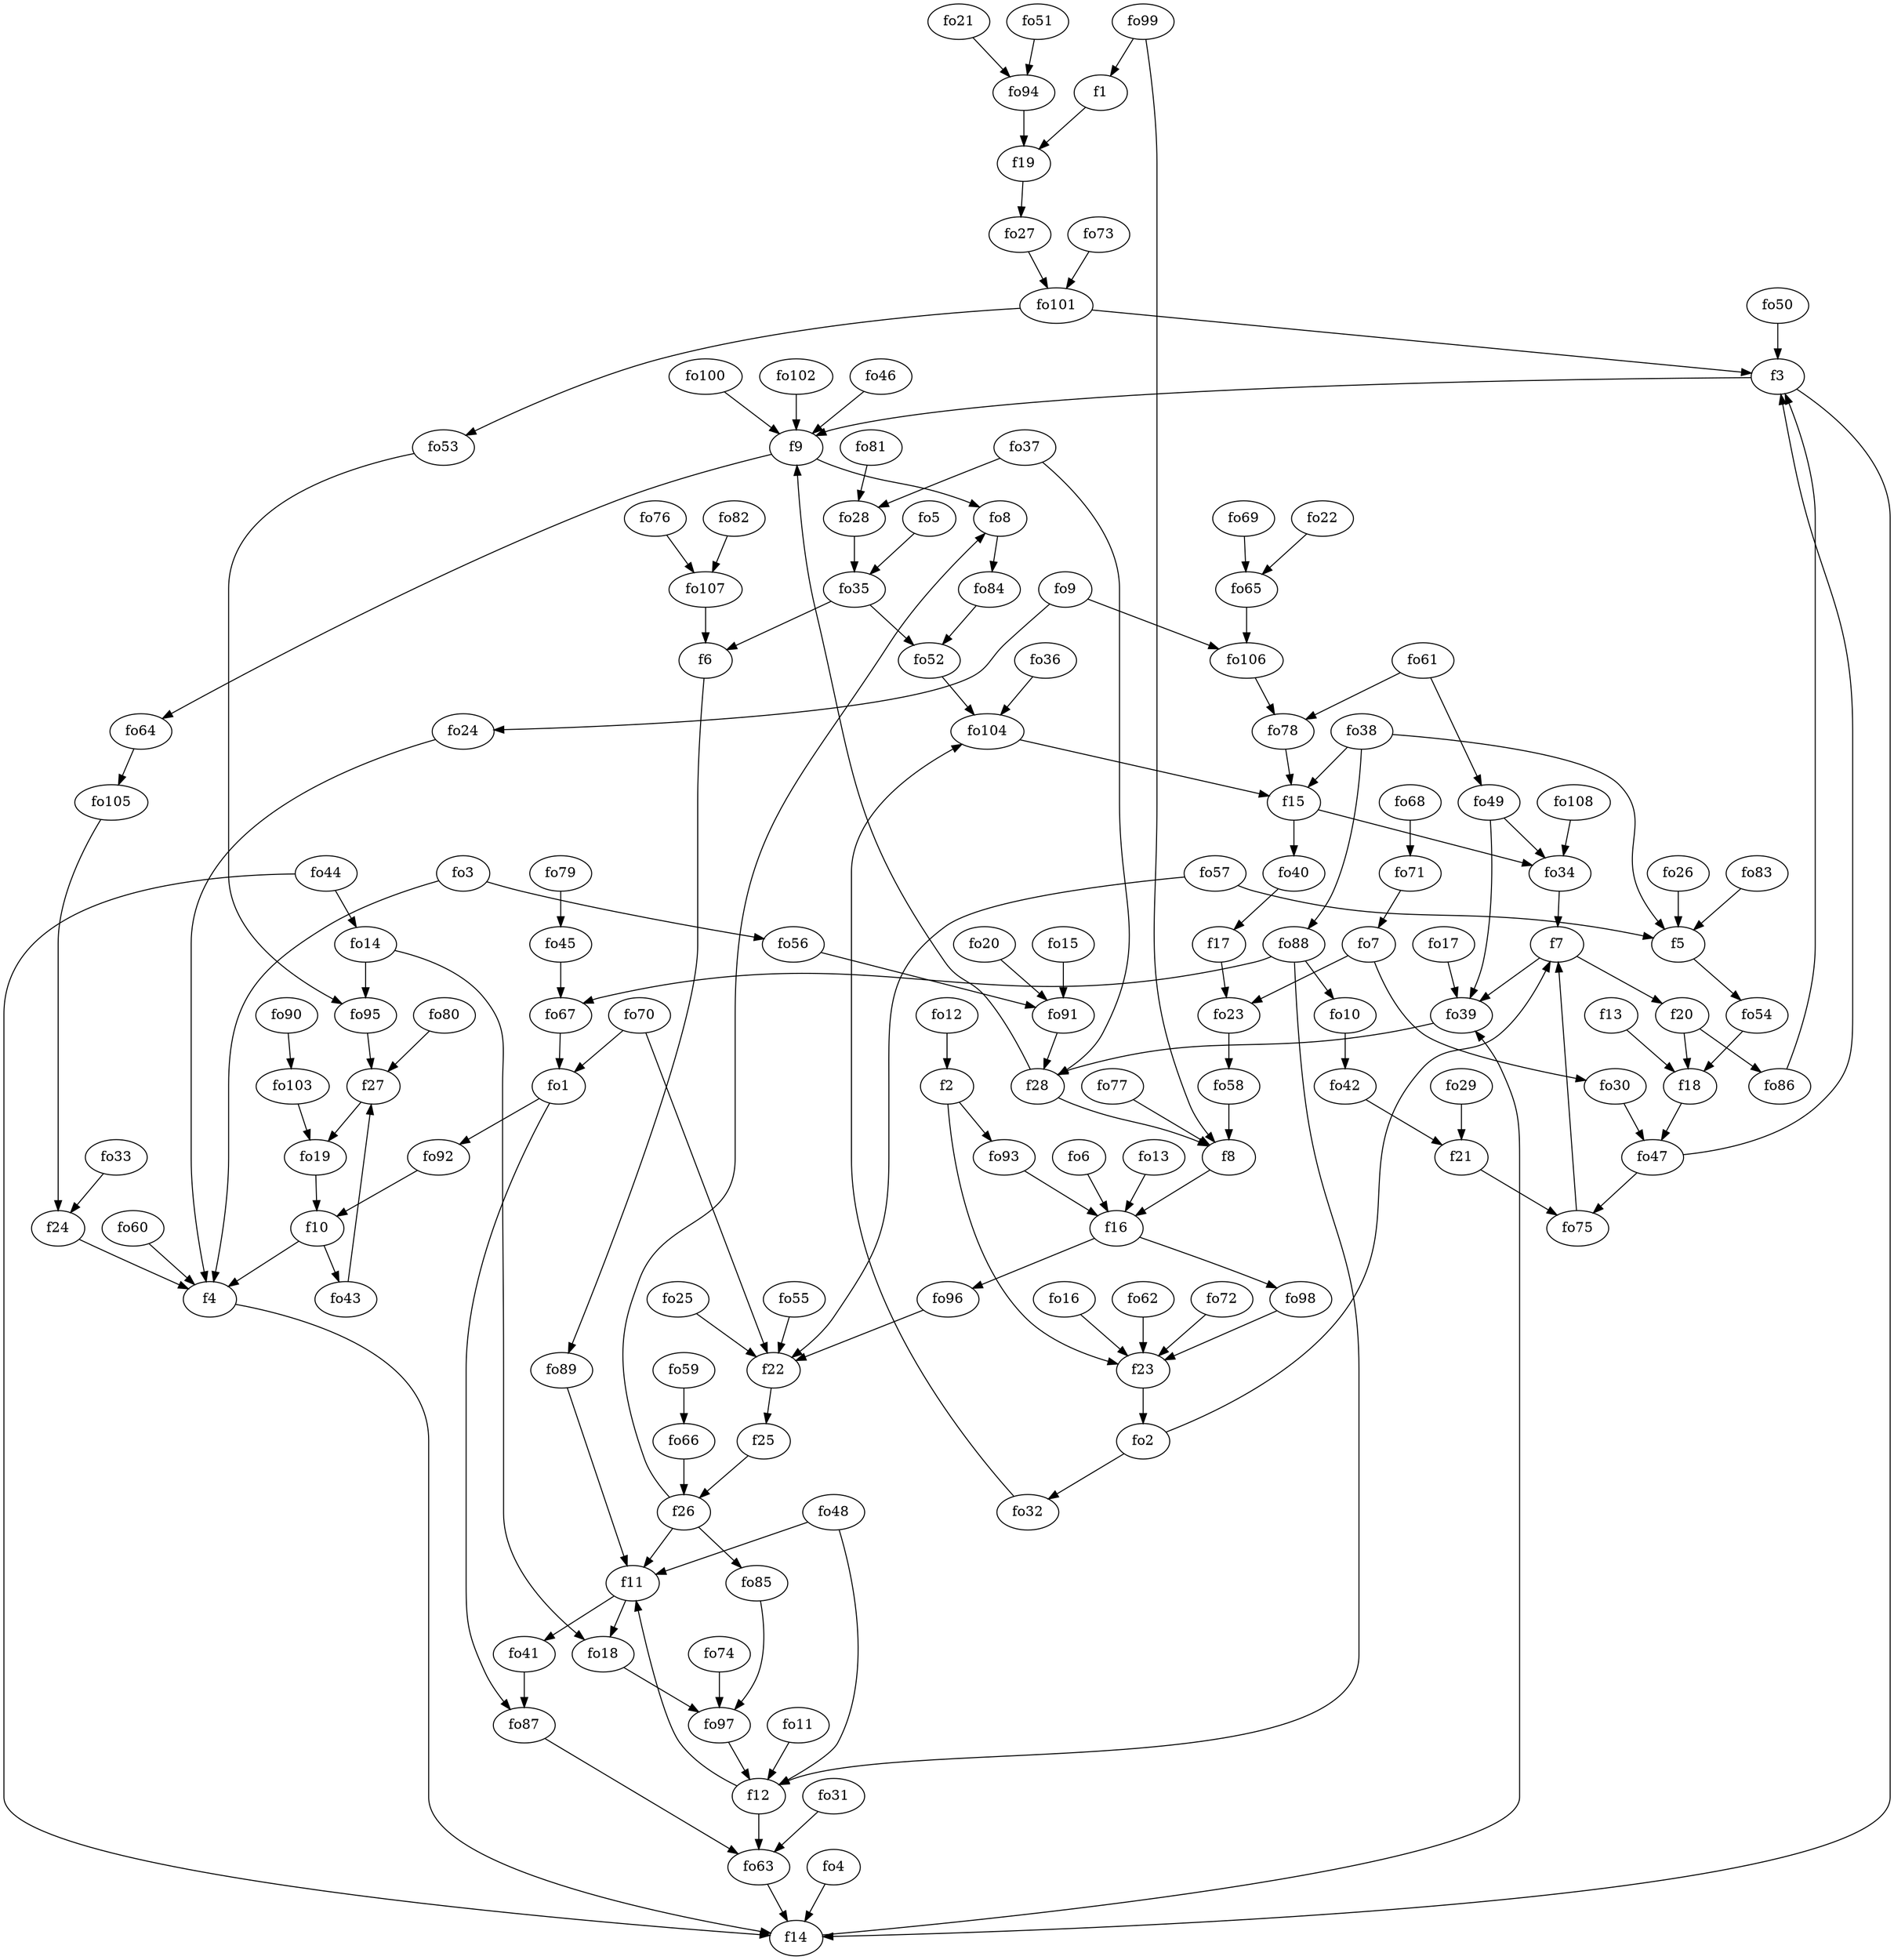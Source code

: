 strict digraph  {
f1;
f2;
f3;
f4;
f5;
f6;
f7;
f8;
f9;
f10;
f11;
f12;
f13;
f14;
f15;
f16;
f17;
f18;
f19;
f20;
f21;
f22;
f23;
f24;
f25;
f26;
f27;
f28;
fo1;
fo2;
fo3;
fo4;
fo5;
fo6;
fo7;
fo8;
fo9;
fo10;
fo11;
fo12;
fo13;
fo14;
fo15;
fo16;
fo17;
fo18;
fo19;
fo20;
fo21;
fo22;
fo23;
fo24;
fo25;
fo26;
fo27;
fo28;
fo29;
fo30;
fo31;
fo32;
fo33;
fo34;
fo35;
fo36;
fo37;
fo38;
fo39;
fo40;
fo41;
fo42;
fo43;
fo44;
fo45;
fo46;
fo47;
fo48;
fo49;
fo50;
fo51;
fo52;
fo53;
fo54;
fo55;
fo56;
fo57;
fo58;
fo59;
fo60;
fo61;
fo62;
fo63;
fo64;
fo65;
fo66;
fo67;
fo68;
fo69;
fo70;
fo71;
fo72;
fo73;
fo74;
fo75;
fo76;
fo77;
fo78;
fo79;
fo80;
fo81;
fo82;
fo83;
fo84;
fo85;
fo86;
fo87;
fo88;
fo89;
fo90;
fo91;
fo92;
fo93;
fo94;
fo95;
fo96;
fo97;
fo98;
fo99;
fo100;
fo101;
fo102;
fo103;
fo104;
fo105;
fo106;
fo107;
fo108;
f1 -> f19  [weight=2];
f2 -> fo93  [weight=2];
f2 -> f23  [weight=2];
f3 -> f9  [weight=2];
f3 -> f14  [weight=2];
f4 -> f14  [weight=2];
f5 -> fo54  [weight=2];
f6 -> fo89  [weight=2];
f7 -> fo39  [weight=2];
f7 -> f20  [weight=2];
f8 -> f16  [weight=2];
f9 -> fo8  [weight=2];
f9 -> fo64  [weight=2];
f10 -> fo43  [weight=2];
f10 -> f4  [weight=2];
f11 -> fo41  [weight=2];
f11 -> fo18  [weight=2];
f12 -> fo63  [weight=2];
f12 -> f11  [weight=2];
f13 -> f18  [weight=2];
f14 -> fo39  [weight=2];
f15 -> fo40  [weight=2];
f15 -> fo34  [weight=2];
f16 -> fo98  [weight=2];
f16 -> fo96  [weight=2];
f17 -> fo23  [weight=2];
f18 -> fo47  [weight=2];
f19 -> fo27  [weight=2];
f20 -> f18  [weight=2];
f20 -> fo86  [weight=2];
f21 -> fo75  [weight=2];
f22 -> f25  [weight=2];
f23 -> fo2  [weight=2];
f24 -> f4  [weight=2];
f25 -> f26  [weight=2];
f26 -> fo8  [weight=2];
f26 -> f11  [weight=2];
f26 -> fo85  [weight=2];
f27 -> fo19  [weight=2];
f28 -> f8  [weight=2];
f28 -> f9  [weight=2];
fo1 -> fo92  [weight=2];
fo1 -> fo87  [weight=2];
fo2 -> fo32  [weight=2];
fo2 -> f7  [weight=2];
fo3 -> fo56  [weight=2];
fo3 -> f4  [weight=2];
fo4 -> f14  [weight=2];
fo5 -> fo35  [weight=2];
fo6 -> f16  [weight=2];
fo7 -> fo30  [weight=2];
fo7 -> fo23  [weight=2];
fo8 -> fo84  [weight=2];
fo9 -> fo106  [weight=2];
fo9 -> fo24  [weight=2];
fo10 -> fo42  [weight=2];
fo11 -> f12  [weight=2];
fo12 -> f2  [weight=2];
fo13 -> f16  [weight=2];
fo14 -> fo95  [weight=2];
fo14 -> fo18  [weight=2];
fo15 -> fo91  [weight=2];
fo16 -> f23  [weight=2];
fo17 -> fo39  [weight=2];
fo18 -> fo97  [weight=2];
fo19 -> f10  [weight=2];
fo20 -> fo91  [weight=2];
fo21 -> fo94  [weight=2];
fo22 -> fo65  [weight=2];
fo23 -> fo58  [weight=2];
fo24 -> f4  [weight=2];
fo25 -> f22  [weight=2];
fo26 -> f5  [weight=2];
fo27 -> fo101  [weight=2];
fo28 -> fo35  [weight=2];
fo29 -> f21  [weight=2];
fo30 -> fo47  [weight=2];
fo31 -> fo63  [weight=2];
fo32 -> fo104  [weight=2];
fo33 -> f24  [weight=2];
fo34 -> f7  [weight=2];
fo35 -> fo52  [weight=2];
fo35 -> f6  [weight=2];
fo36 -> fo104  [weight=2];
fo37 -> fo28  [weight=2];
fo37 -> f28  [weight=2];
fo38 -> f15  [weight=2];
fo38 -> fo88  [weight=2];
fo38 -> f5  [weight=2];
fo39 -> f28  [weight=2];
fo40 -> f17  [weight=2];
fo41 -> fo87  [weight=2];
fo42 -> f21  [weight=2];
fo43 -> f27  [weight=2];
fo44 -> f14  [weight=2];
fo44 -> fo14  [weight=2];
fo45 -> fo67  [weight=2];
fo46 -> f9  [weight=2];
fo47 -> fo75  [weight=2];
fo47 -> f3  [weight=2];
fo48 -> f12  [weight=2];
fo48 -> f11  [weight=2];
fo49 -> fo39  [weight=2];
fo49 -> fo34  [weight=2];
fo50 -> f3  [weight=2];
fo51 -> fo94  [weight=2];
fo52 -> fo104  [weight=2];
fo53 -> fo95  [weight=2];
fo54 -> f18  [weight=2];
fo55 -> f22  [weight=2];
fo56 -> fo91  [weight=2];
fo57 -> f22  [weight=2];
fo57 -> f5  [weight=2];
fo58 -> f8  [weight=2];
fo59 -> fo66  [weight=2];
fo60 -> f4  [weight=2];
fo61 -> fo49  [weight=2];
fo61 -> fo78  [weight=2];
fo62 -> f23  [weight=2];
fo63 -> f14  [weight=2];
fo64 -> fo105  [weight=2];
fo65 -> fo106  [weight=2];
fo66 -> f26  [weight=2];
fo67 -> fo1  [weight=2];
fo68 -> fo71  [weight=2];
fo69 -> fo65  [weight=2];
fo70 -> fo1  [weight=2];
fo70 -> f22  [weight=2];
fo71 -> fo7  [weight=2];
fo72 -> f23  [weight=2];
fo73 -> fo101  [weight=2];
fo74 -> fo97  [weight=2];
fo75 -> f7  [weight=2];
fo76 -> fo107  [weight=2];
fo77 -> f8  [weight=2];
fo78 -> f15  [weight=2];
fo79 -> fo45  [weight=2];
fo80 -> f27  [weight=2];
fo81 -> fo28  [weight=2];
fo82 -> fo107  [weight=2];
fo83 -> f5  [weight=2];
fo84 -> fo52  [weight=2];
fo85 -> fo97  [weight=2];
fo86 -> f3  [weight=2];
fo87 -> fo63  [weight=2];
fo88 -> fo67  [weight=2];
fo88 -> f12  [weight=2];
fo88 -> fo10  [weight=2];
fo89 -> f11  [weight=2];
fo90 -> fo103  [weight=2];
fo91 -> f28  [weight=2];
fo92 -> f10  [weight=2];
fo93 -> f16  [weight=2];
fo94 -> f19  [weight=2];
fo95 -> f27  [weight=2];
fo96 -> f22  [weight=2];
fo97 -> f12  [weight=2];
fo98 -> f23  [weight=2];
fo99 -> f8  [weight=2];
fo99 -> f1  [weight=2];
fo100 -> f9  [weight=2];
fo101 -> fo53  [weight=2];
fo101 -> f3  [weight=2];
fo102 -> f9  [weight=2];
fo103 -> fo19  [weight=2];
fo104 -> f15  [weight=2];
fo105 -> f24  [weight=2];
fo106 -> fo78  [weight=2];
fo107 -> f6  [weight=2];
fo108 -> fo34  [weight=2];
}
